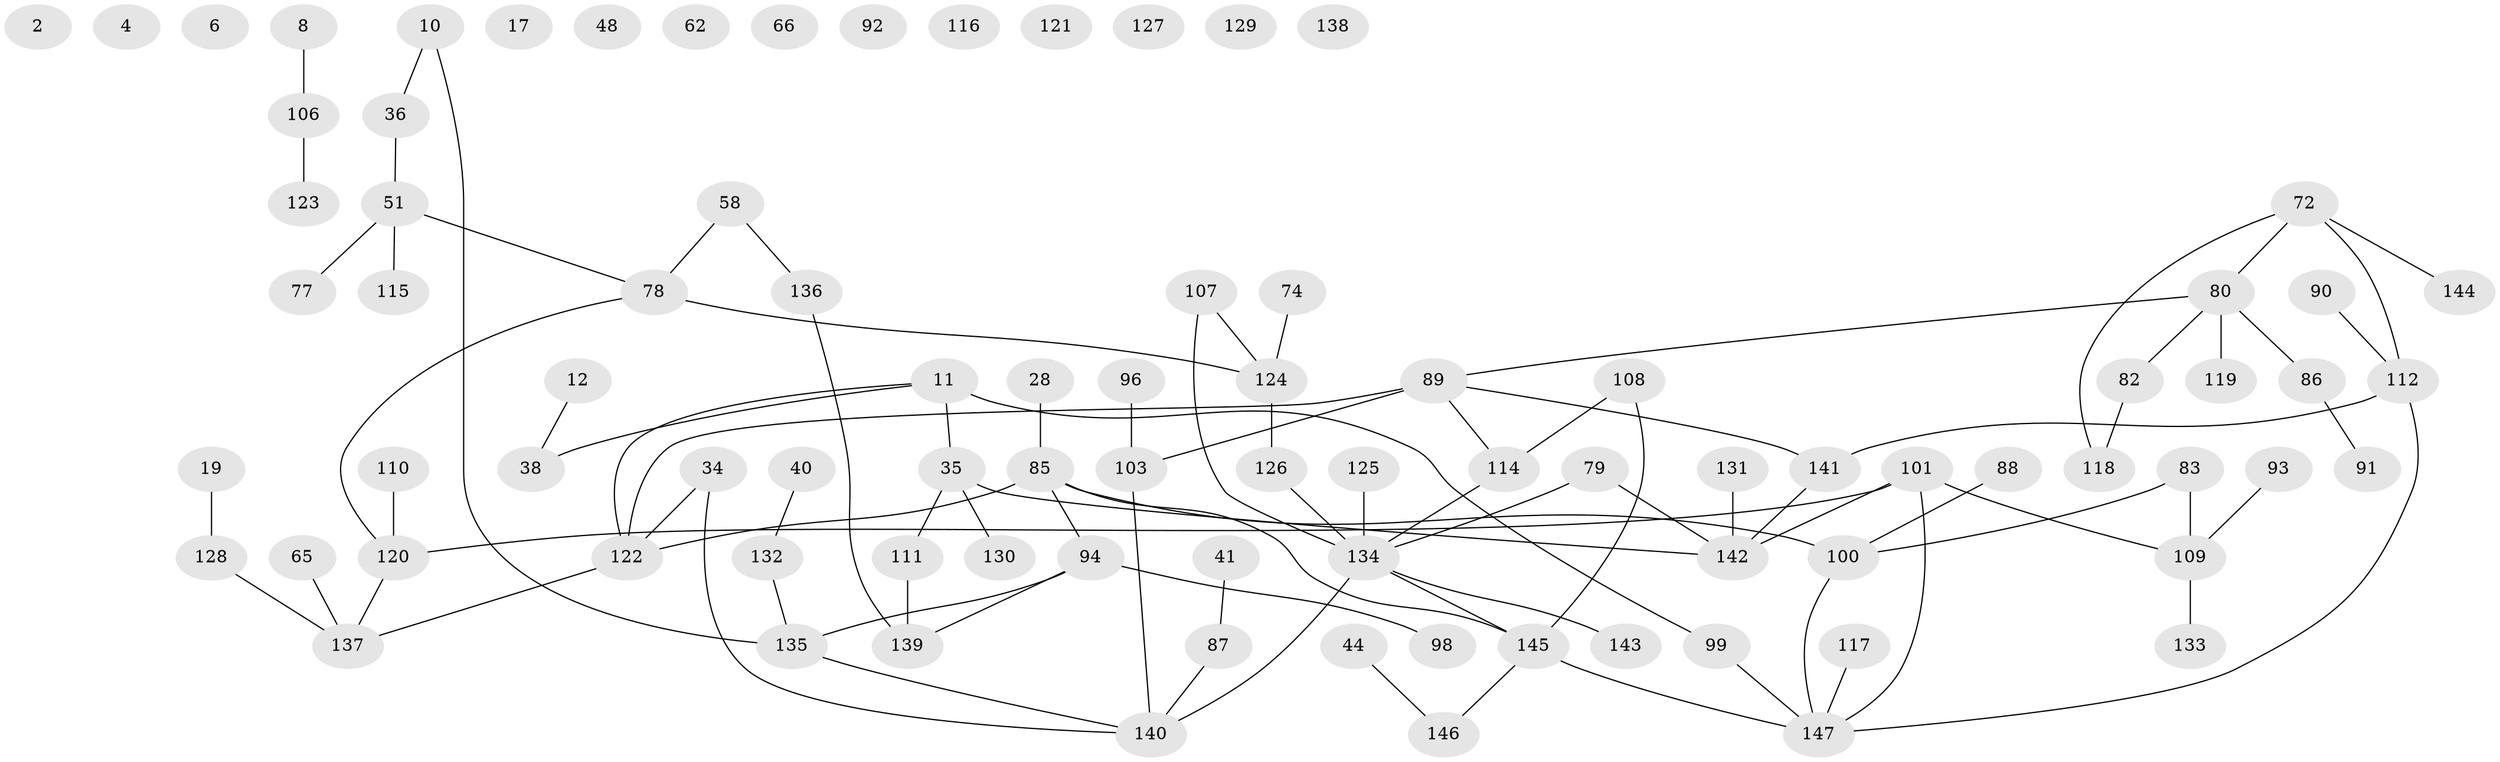 // original degree distribution, {2: 0.29931972789115646, 0: 0.08843537414965986, 4: 0.10204081632653061, 3: 0.1836734693877551, 1: 0.2653061224489796, 5: 0.05442176870748299, 6: 0.006802721088435374}
// Generated by graph-tools (version 1.1) at 2025/43/03/04/25 21:43:55]
// undirected, 88 vertices, 93 edges
graph export_dot {
graph [start="1"]
  node [color=gray90,style=filled];
  2;
  4;
  6;
  8;
  10;
  11;
  12;
  17;
  19;
  28;
  34;
  35 [super="+18"];
  36;
  38;
  40;
  41;
  44;
  48;
  51;
  58;
  62;
  65;
  66;
  72 [super="+3+42+7+53"];
  74;
  77;
  78;
  79;
  80 [super="+27"];
  82;
  83 [super="+59"];
  85 [super="+73+81"];
  86;
  87;
  88;
  89 [super="+49"];
  90;
  91;
  92;
  93;
  94 [super="+21+13"];
  96;
  98;
  99;
  100 [super="+32+68"];
  101 [super="+14"];
  103 [super="+102"];
  106;
  107;
  108 [super="+39"];
  109 [super="+33+71+37"];
  110;
  111 [super="+60"];
  112 [super="+30+52"];
  114 [super="+105"];
  115;
  116;
  117;
  118;
  119;
  120 [super="+57+75"];
  121;
  122 [super="+95+61"];
  123;
  124 [super="+43+9"];
  125;
  126;
  127;
  128;
  129;
  130;
  131;
  132;
  133;
  134 [super="+56+69+76"];
  135;
  136;
  137 [super="+84+31"];
  138;
  139 [super="+22"];
  140 [super="+104"];
  141 [super="+5+70"];
  142 [super="+46"];
  143;
  144;
  145 [super="+50+97+113"];
  146;
  147 [super="+67+64"];
  8 -- 106;
  10 -- 36;
  10 -- 135;
  11 -- 35;
  11 -- 38;
  11 -- 99;
  11 -- 122;
  12 -- 38;
  19 -- 128;
  28 -- 85;
  34 -- 122;
  34 -- 140;
  35 -- 130;
  35 -- 142 [weight=2];
  35 -- 111;
  36 -- 51;
  40 -- 132;
  41 -- 87;
  44 -- 146;
  51 -- 77;
  51 -- 78;
  51 -- 115;
  58 -- 78;
  58 -- 136;
  65 -- 137;
  72 -- 118;
  72 -- 80;
  72 -- 112;
  72 -- 144;
  74 -- 124;
  78 -- 124;
  78 -- 120;
  79 -- 142;
  79 -- 134;
  80 -- 82;
  80 -- 86;
  80 -- 119;
  80 -- 89;
  82 -- 118;
  83 -- 100;
  83 -- 109;
  85 -- 122;
  85 -- 100;
  85 -- 94 [weight=2];
  85 -- 145 [weight=2];
  86 -- 91;
  87 -- 140;
  88 -- 100;
  89 -- 114;
  89 -- 141;
  89 -- 103 [weight=2];
  89 -- 122;
  90 -- 112;
  93 -- 109;
  94 -- 98;
  94 -- 135;
  94 -- 139;
  96 -- 103;
  99 -- 147;
  100 -- 147;
  101 -- 109;
  101 -- 142;
  101 -- 120;
  101 -- 147;
  103 -- 140;
  106 -- 123;
  107 -- 124;
  107 -- 134;
  108 -- 145;
  108 -- 114;
  109 -- 133;
  110 -- 120;
  111 -- 139;
  112 -- 141;
  112 -- 147;
  114 -- 134;
  117 -- 147;
  120 -- 137;
  122 -- 137;
  124 -- 126;
  125 -- 134;
  126 -- 134;
  128 -- 137;
  131 -- 142;
  132 -- 135;
  134 -- 145;
  134 -- 143;
  134 -- 140;
  135 -- 140;
  136 -- 139;
  141 -- 142 [weight=2];
  145 -- 147;
  145 -- 146;
}
